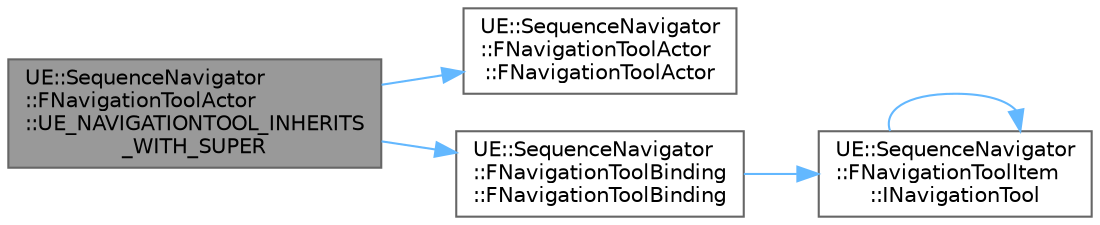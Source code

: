 digraph "UE::SequenceNavigator::FNavigationToolActor::UE_NAVIGATIONTOOL_INHERITS_WITH_SUPER"
{
 // INTERACTIVE_SVG=YES
 // LATEX_PDF_SIZE
  bgcolor="transparent";
  edge [fontname=Helvetica,fontsize=10,labelfontname=Helvetica,labelfontsize=10];
  node [fontname=Helvetica,fontsize=10,shape=box,height=0.2,width=0.4];
  rankdir="LR";
  Node1 [id="Node000001",label="UE::SequenceNavigator\l::FNavigationToolActor\l::UE_NAVIGATIONTOOL_INHERITS\l_WITH_SUPER",height=0.2,width=0.4,color="gray40", fillcolor="grey60", style="filled", fontcolor="black",tooltip=" "];
  Node1 -> Node2 [id="edge1_Node000001_Node000002",color="steelblue1",style="solid",tooltip=" "];
  Node2 [id="Node000002",label="UE::SequenceNavigator\l::FNavigationToolActor\l::FNavigationToolActor",height=0.2,width=0.4,color="grey40", fillcolor="white", style="filled",URL="$d3/d40/classUE_1_1SequenceNavigator_1_1FNavigationToolActor.html#ab220f66bf43bb539aaa0d2de54f94d85",tooltip=" "];
  Node1 -> Node3 [id="edge2_Node000001_Node000003",color="steelblue1",style="solid",tooltip=" "];
  Node3 [id="Node000003",label="UE::SequenceNavigator\l::FNavigationToolBinding\l::FNavigationToolBinding",height=0.2,width=0.4,color="grey40", fillcolor="white", style="filled",URL="$d9/d9f/classUE_1_1SequenceNavigator_1_1FNavigationToolBinding.html#a957e60dd0c5851680f2b92daaddd8378",tooltip=" "];
  Node3 -> Node4 [id="edge3_Node000003_Node000004",color="steelblue1",style="solid",tooltip=" "];
  Node4 [id="Node000004",label="UE::SequenceNavigator\l::FNavigationToolItem\l::INavigationTool",height=0.2,width=0.4,color="grey40", fillcolor="white", style="filled",URL="$de/d3e/classUE_1_1SequenceNavigator_1_1FNavigationToolItem.html#a9c0eb2e0d62a44c81f6216ce209c6b2a",tooltip=" "];
  Node4 -> Node4 [id="edge4_Node000004_Node000004",color="steelblue1",style="solid",tooltip=" "];
}
